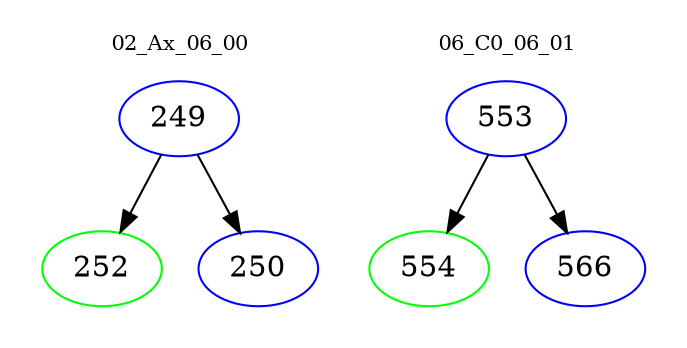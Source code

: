 digraph{
subgraph cluster_0 {
color = white
label = "02_Ax_06_00";
fontsize=10;
T0_249 [label="249", color="blue"]
T0_249 -> T0_252 [color="black"]
T0_252 [label="252", color="green"]
T0_249 -> T0_250 [color="black"]
T0_250 [label="250", color="blue"]
}
subgraph cluster_1 {
color = white
label = "06_C0_06_01";
fontsize=10;
T1_553 [label="553", color="blue"]
T1_553 -> T1_554 [color="black"]
T1_554 [label="554", color="green"]
T1_553 -> T1_566 [color="black"]
T1_566 [label="566", color="blue"]
}
}
